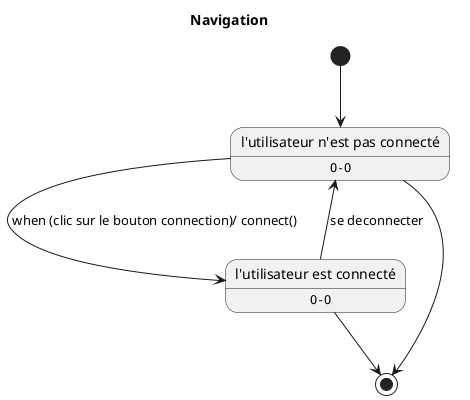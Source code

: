 @startuml
title Navigation

state S1 as "l'utilisateur n'est pas connecté"
S1 : ""             O-O""
state S2 as "l'utilisateur est connecté" 
S2 : ""           O-O""

[*] --> S1
S1  --> S2 : when (clic sur le bouton connection)/ connect()
S2  --> S1 : se deconnecter
S1  --> [*]
S2  --> [*]
@enduml